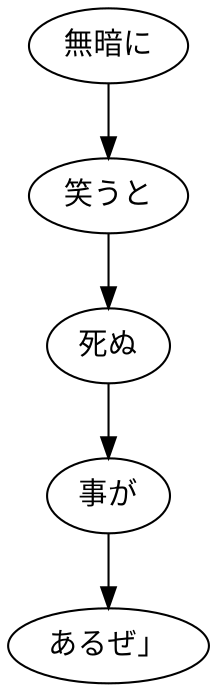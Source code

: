 digraph graph5307 {
	node0 [label="無暗に"];
	node1 [label="笑うと"];
	node2 [label="死ぬ"];
	node3 [label="事が"];
	node4 [label="あるぜ」"];
	node0 -> node1;
	node1 -> node2;
	node2 -> node3;
	node3 -> node4;
}
